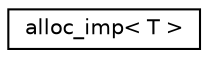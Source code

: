 digraph "Graphical Class Hierarchy"
{
  edge [fontname="Helvetica",fontsize="10",labelfontname="Helvetica",labelfontsize="10"];
  node [fontname="Helvetica",fontsize="10",shape=record];
  rankdir="LR";
  Node0 [label="alloc_imp\< T \>",height=0.2,width=0.4,color="black", fillcolor="white", style="filled",URL="$structalloc__imp.html"];
}
